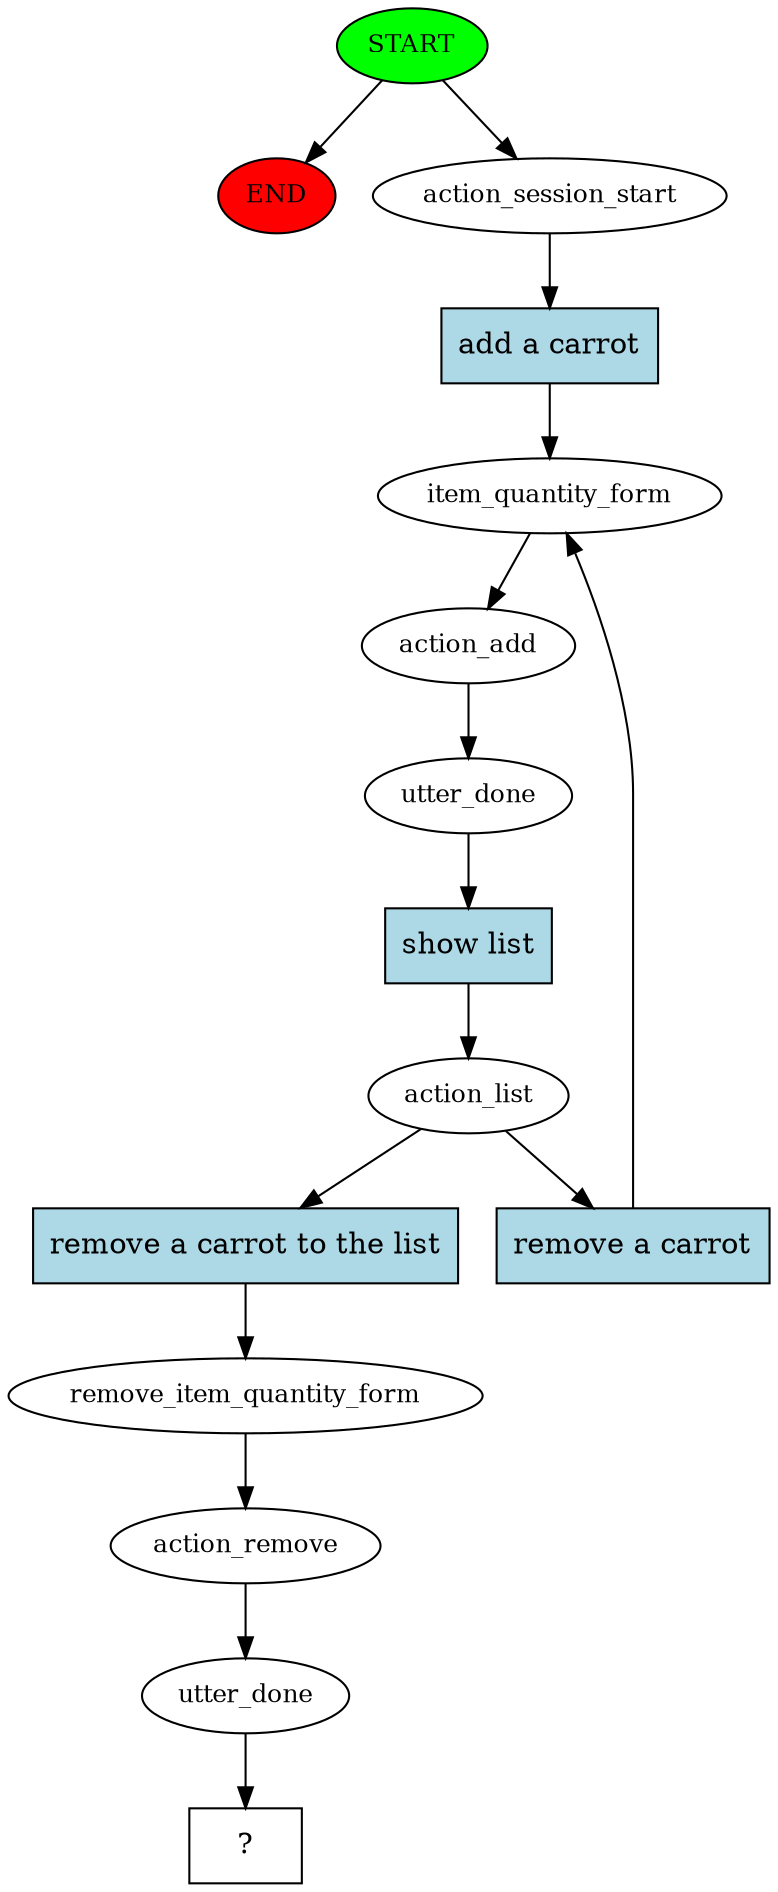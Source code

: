 digraph  {
0 [class="start active", fillcolor=green, fontsize=12, label=START, style=filled];
"-1" [class=end, fillcolor=red, fontsize=12, label=END, style=filled];
1 [class=active, fontsize=12, label=action_session_start];
2 [class=active, fontsize=12, label=item_quantity_form];
3 [class=active, fontsize=12, label=action_add];
4 [class=active, fontsize=12, label=utter_done];
5 [class=active, fontsize=12, label=action_list];
14 [class=active, fontsize=12, label=remove_item_quantity_form];
15 [class=active, fontsize=12, label=action_remove];
16 [class=active, fontsize=12, label=utter_done];
17 [class="intent dashed active", label="  ?  ", shape=rect];
18 [class="intent active", fillcolor=lightblue, label="add a carrot", shape=rect, style=filled];
19 [class="intent active", fillcolor=lightblue, label="show list", shape=rect, style=filled];
20 [class="intent active", fillcolor=lightblue, label="remove a carrot", shape=rect, style=filled];
21 [class="intent active", fillcolor=lightblue, label="remove a carrot to the list", shape=rect, style=filled];
0 -> "-1"  [class="", key=NONE, label=""];
0 -> 1  [class=active, key=NONE, label=""];
1 -> 18  [class=active, key=0];
2 -> 3  [class=active, key=NONE, label=""];
3 -> 4  [class=active, key=NONE, label=""];
4 -> 19  [class=active, key=0];
5 -> 20  [class=active, key=0];
5 -> 21  [class=active, key=0];
14 -> 15  [class=active, key=NONE, label=""];
15 -> 16  [class=active, key=NONE, label=""];
16 -> 17  [class=active, key=NONE, label=""];
18 -> 2  [class=active, key=0];
19 -> 5  [class=active, key=0];
20 -> 2  [class=active, key=0];
21 -> 14  [class=active, key=0];
}
